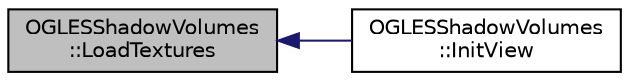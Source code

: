 digraph "OGLESShadowVolumes::LoadTextures"
{
  edge [fontname="Helvetica",fontsize="10",labelfontname="Helvetica",labelfontsize="10"];
  node [fontname="Helvetica",fontsize="10",shape=record];
  rankdir="LR";
  Node1 [label="OGLESShadowVolumes\l::LoadTextures",height=0.2,width=0.4,color="black", fillcolor="grey75", style="filled", fontcolor="black"];
  Node1 -> Node2 [dir="back",color="midnightblue",fontsize="10",style="solid"];
  Node2 [label="OGLESShadowVolumes\l::InitView",height=0.2,width=0.4,color="black", fillcolor="white", style="filled",URL="$class_o_g_l_e_s_shadow_volumes.html#ac0a61f9b6738561c811675d97495ada3"];
}

